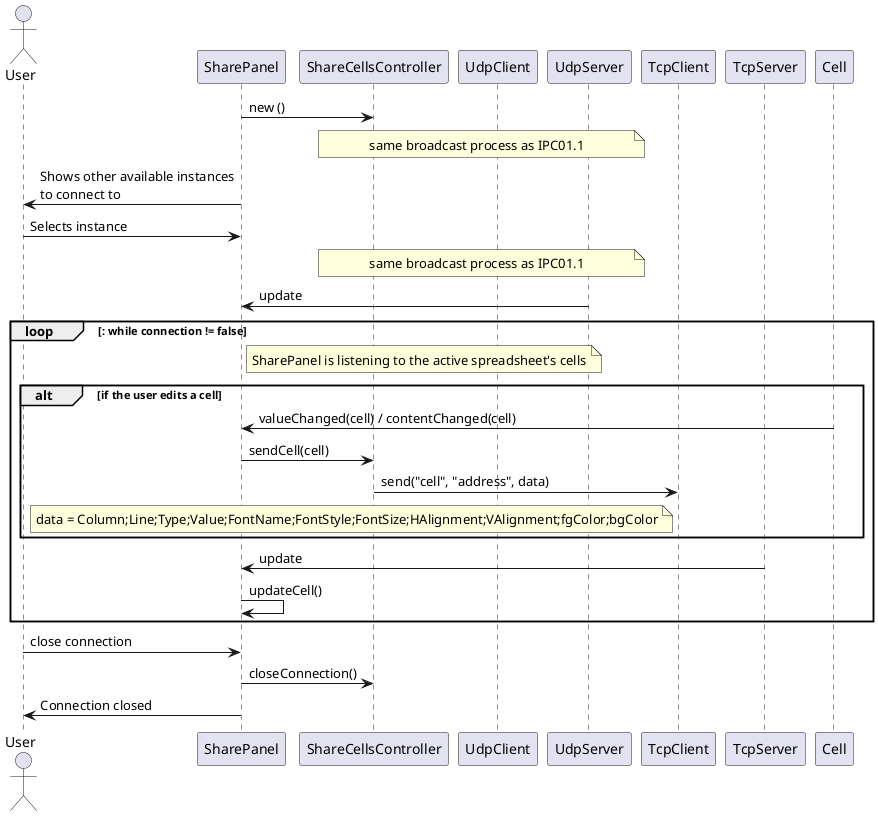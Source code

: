@startuml doc-files/ipc01_2_design_part2.png

actor User 
participant "SharePanel" as UI
participant "ShareCellsController" as Controller
participant "UdpClient" as UdpClient
participant "UdpServer" as UdpServer
participant "TcpClient" as TcpClient
participant "TcpServer" as TcpServer
participant "Cell" as Cell

UI->Controller: new ()
note over Controller, UdpServer: same broadcast process as IPC01.1
UI->User: Shows other available instances\nto connect to
User->UI: Selects instance
note over Controller, UdpServer: same broadcast process as IPC01.1

UdpServer->UI: update

loop : while connection != false
    
    note right of UI: SharePanel is listening to the active spreadsheet's cells
    alt if the user edits a cell
        Cell->UI: valueChanged(cell) / contentChanged(cell)
        UI->Controller: sendCell(cell)
        Controller->TcpClient: send("cell", "address", data)
        note left of TcpClient: data = Column;Line;Type;Value;FontName;FontStyle;FontSize;HAlignment;VAlignment;fgColor;bgColor
    end
    
    TcpServer->UI: update
    UI->UI: updateCell()
end

User->UI: close connection
UI->Controller: closeConnection()
UI->User: Connection closed
@enduml
